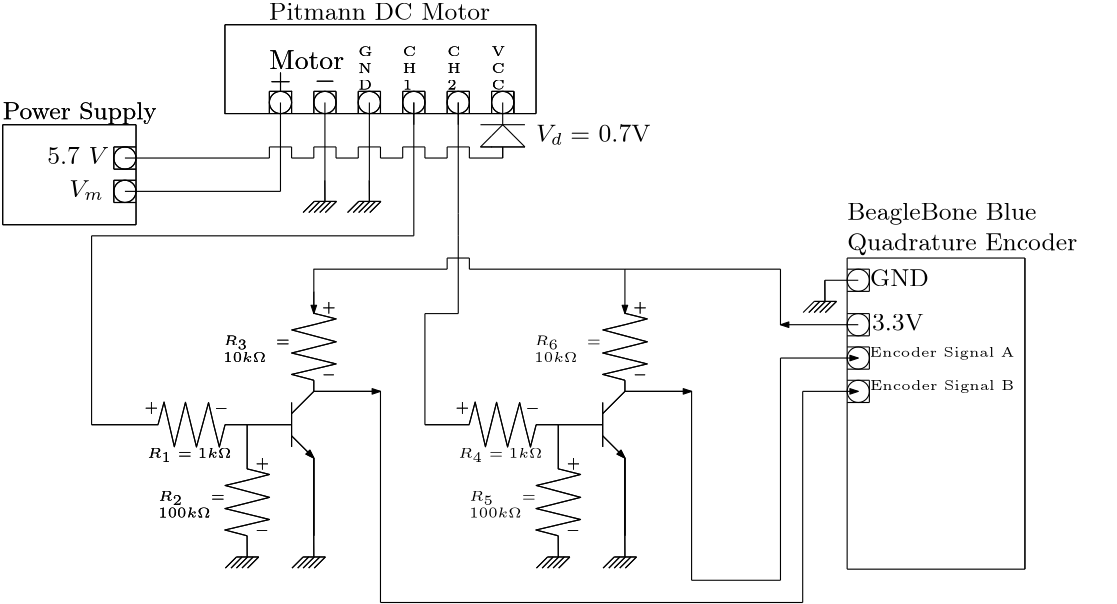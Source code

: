 <?xml version="1.0"?>
<!DOCTYPE ipe SYSTEM "ipe.dtd">
<ipe version="70206" creator="Ipe 7.2.7">
<info created="D:20180301144251" modified="D:20180305212512"/>
<ipestyle name="basic">
<symbol name="arrow/arc(spx)">
<path stroke="sym-stroke" fill="sym-stroke" pen="sym-pen">
0 0 m
-1 0.333 l
-1 -0.333 l
h
</path>
</symbol>
<symbol name="arrow/farc(spx)">
<path stroke="sym-stroke" fill="white" pen="sym-pen">
0 0 m
-1 0.333 l
-1 -0.333 l
h
</path>
</symbol>
<symbol name="arrow/ptarc(spx)">
<path stroke="sym-stroke" fill="sym-stroke" pen="sym-pen">
0 0 m
-1 0.333 l
-0.8 0 l
-1 -0.333 l
h
</path>
</symbol>
<symbol name="arrow/fptarc(spx)">
<path stroke="sym-stroke" fill="white" pen="sym-pen">
0 0 m
-1 0.333 l
-0.8 0 l
-1 -0.333 l
h
</path>
</symbol>
<symbol name="mark/circle(sx)" transformations="translations">
<path fill="sym-stroke">
0.6 0 0 0.6 0 0 e
0.4 0 0 0.4 0 0 e
</path>
</symbol>
<symbol name="mark/disk(sx)" transformations="translations">
<path fill="sym-stroke">
0.6 0 0 0.6 0 0 e
</path>
</symbol>
<symbol name="mark/fdisk(sfx)" transformations="translations">
<group>
<path fill="sym-fill">
0.5 0 0 0.5 0 0 e
</path>
<path fill="sym-stroke" fillrule="eofill">
0.6 0 0 0.6 0 0 e
0.4 0 0 0.4 0 0 e
</path>
</group>
</symbol>
<symbol name="mark/box(sx)" transformations="translations">
<path fill="sym-stroke" fillrule="eofill">
-0.6 -0.6 m
0.6 -0.6 l
0.6 0.6 l
-0.6 0.6 l
h
-0.4 -0.4 m
0.4 -0.4 l
0.4 0.4 l
-0.4 0.4 l
h
</path>
</symbol>
<symbol name="mark/square(sx)" transformations="translations">
<path fill="sym-stroke">
-0.6 -0.6 m
0.6 -0.6 l
0.6 0.6 l
-0.6 0.6 l
h
</path>
</symbol>
<symbol name="mark/fsquare(sfx)" transformations="translations">
<group>
<path fill="sym-fill">
-0.5 -0.5 m
0.5 -0.5 l
0.5 0.5 l
-0.5 0.5 l
h
</path>
<path fill="sym-stroke" fillrule="eofill">
-0.6 -0.6 m
0.6 -0.6 l
0.6 0.6 l
-0.6 0.6 l
h
-0.4 -0.4 m
0.4 -0.4 l
0.4 0.4 l
-0.4 0.4 l
h
</path>
</group>
</symbol>
<symbol name="mark/cross(sx)" transformations="translations">
<group>
<path fill="sym-stroke">
-0.43 -0.57 m
0.57 0.43 l
0.43 0.57 l
-0.57 -0.43 l
h
</path>
<path fill="sym-stroke">
-0.43 0.57 m
0.57 -0.43 l
0.43 -0.57 l
-0.57 0.43 l
h
</path>
</group>
</symbol>
<symbol name="arrow/fnormal(spx)">
<path stroke="sym-stroke" fill="white" pen="sym-pen">
0 0 m
-1 0.333 l
-1 -0.333 l
h
</path>
</symbol>
<symbol name="arrow/pointed(spx)">
<path stroke="sym-stroke" fill="sym-stroke" pen="sym-pen">
0 0 m
-1 0.333 l
-0.8 0 l
-1 -0.333 l
h
</path>
</symbol>
<symbol name="arrow/fpointed(spx)">
<path stroke="sym-stroke" fill="white" pen="sym-pen">
0 0 m
-1 0.333 l
-0.8 0 l
-1 -0.333 l
h
</path>
</symbol>
<symbol name="arrow/linear(spx)">
<path stroke="sym-stroke" pen="sym-pen">
-1 0.333 m
0 0 l
-1 -0.333 l
</path>
</symbol>
<symbol name="arrow/fdouble(spx)">
<path stroke="sym-stroke" fill="white" pen="sym-pen">
0 0 m
-1 0.333 l
-1 -0.333 l
h
-1 0 m
-2 0.333 l
-2 -0.333 l
h
</path>
</symbol>
<symbol name="arrow/double(spx)">
<path stroke="sym-stroke" fill="sym-stroke" pen="sym-pen">
0 0 m
-1 0.333 l
-1 -0.333 l
h
-1 0 m
-2 0.333 l
-2 -0.333 l
h
</path>
</symbol>
<pen name="heavier" value="0.8"/>
<pen name="fat" value="1.2"/>
<pen name="ultrafat" value="2"/>
<symbolsize name="large" value="5"/>
<symbolsize name="small" value="2"/>
<symbolsize name="tiny" value="1.1"/>
<arrowsize name="large" value="10"/>
<arrowsize name="small" value="5"/>
<arrowsize name="tiny" value="3"/>
<color name="red" value="1 0 0"/>
<color name="green" value="0 1 0"/>
<color name="blue" value="0 0 1"/>
<color name="yellow" value="1 1 0"/>
<color name="orange" value="1 0.647 0"/>
<color name="gold" value="1 0.843 0"/>
<color name="purple" value="0.627 0.125 0.941"/>
<color name="gray" value="0.745"/>
<color name="brown" value="0.647 0.165 0.165"/>
<color name="navy" value="0 0 0.502"/>
<color name="pink" value="1 0.753 0.796"/>
<color name="seagreen" value="0.18 0.545 0.341"/>
<color name="turquoise" value="0.251 0.878 0.816"/>
<color name="violet" value="0.933 0.51 0.933"/>
<color name="darkblue" value="0 0 0.545"/>
<color name="darkcyan" value="0 0.545 0.545"/>
<color name="darkgray" value="0.663"/>
<color name="darkgreen" value="0 0.392 0"/>
<color name="darkmagenta" value="0.545 0 0.545"/>
<color name="darkorange" value="1 0.549 0"/>
<color name="darkred" value="0.545 0 0"/>
<color name="lightblue" value="0.678 0.847 0.902"/>
<color name="lightcyan" value="0.878 1 1"/>
<color name="lightgray" value="0.827"/>
<color name="lightgreen" value="0.565 0.933 0.565"/>
<color name="lightyellow" value="1 1 0.878"/>
<dashstyle name="dashed" value="[4] 0"/>
<dashstyle name="dotted" value="[1 3] 0"/>
<dashstyle name="dash dotted" value="[4 2 1 2] 0"/>
<dashstyle name="dash dot dotted" value="[4 2 1 2 1 2] 0"/>
<textsize name="large" value="\large"/>
<textsize name="Large" value="\Large"/>
<textsize name="LARGE" value="\LARGE"/>
<textsize name="huge" value="\huge"/>
<textsize name="Huge" value="\Huge"/>
<textsize name="small" value="\small"/>
<textsize name="footnote" value="\footnotesize"/>
<textsize name="tiny" value="\tiny"/>
<textstyle name="center" begin="\begin{center}" end="\end{center}"/>
<textstyle name="itemize" begin="\begin{itemize}" end="\end{itemize}"/>
<textstyle name="item" begin="\begin{itemize}\item{}" end="\end{itemize}"/>
<gridsize name="4 pts" value="4"/>
<gridsize name="8 pts (~3 mm)" value="8"/>
<gridsize name="16 pts (~6 mm)" value="16"/>
<gridsize name="32 pts (~12 mm)" value="32"/>
<gridsize name="10 pts (~3.5 mm)" value="10"/>
<gridsize name="20 pts (~7 mm)" value="20"/>
<gridsize name="14 pts (~5 mm)" value="14"/>
<gridsize name="28 pts (~10 mm)" value="28"/>
<gridsize name="56 pts (~20 mm)" value="56"/>
<anglesize name="90 deg" value="90"/>
<anglesize name="60 deg" value="60"/>
<anglesize name="45 deg" value="45"/>
<anglesize name="30 deg" value="30"/>
<anglesize name="22.5 deg" value="22.5"/>
<opacity name="10%" value="0.1"/>
<opacity name="30%" value="0.3"/>
<opacity name="50%" value="0.5"/>
<opacity name="75%" value="0.75"/>
<tiling name="falling" angle="-60" step="4" width="1"/>
<tiling name="rising" angle="30" step="4" width="1"/>
</ipestyle>
<page>
<layer name="alpha"/>
<view layers="alpha" active="alpha"/>
<path layer="alpha" matrix="1 0 0 1 48 -24" stroke="black">
112 656 m
112 624 l
224 624 l
</path>
<path matrix="1 0 0 1 48 -24" stroke="black">
224 656 m
224 624 l
</path>
<path matrix="1 0 0 1 48 -24" stroke="black">
224 656 m
112 656 l
</path>
<path matrix="1 0 0 1 48 -24" stroke="black">
128 632 m
128 624 l
</path>
<path matrix="1 0 0 1 48 -24" stroke="black">
128 632 m
132 632 l
132 632 l
</path>
<path matrix="1 0 0 1 48 -24" stroke="black">
144 632 m
152 632 l
</path>
<path matrix="1 0 0 1 48 -24" stroke="black">
152 632 m
152 624 l
</path>
<path matrix="1 0 0 1 48 -24" stroke="black">
144 632 m
144 624 l
</path>
<path matrix="1 0 0 1 48 -24" stroke="black">
132 632 m
136 632 l
</path>
<path matrix="1 0 0 1 48 -24" stroke="black" cap="1">
136 632 m
136 632 l
</path>
<path matrix="1 0 0 1 48 -24" stroke="black" cap="1">
136 632 m
136 632 l
</path>
<path matrix="1 0 0 1 48 -24" stroke="black">
136 632 m
136 624 l
</path>
<path matrix="1 0 0 1 48 -24" stroke="black">
176 632 m
176 624 l
</path>
<path matrix="1 0 0 1 48 -24" stroke="black">
176 632 m
184 632 l
</path>
<path matrix="1 0 0 1 48 -24" stroke="black">
184 632 m
184 624 l
</path>
<path matrix="1 0 0 1 48 -24" stroke="black">
192 632 m
192 624 l
</path>
<path matrix="1 0 0 1 48 -24" stroke="black">
192 632 m
200 632 l
</path>
<path matrix="1 0 0 1 48 -24" stroke="black">
200 632 m
200 624 l
</path>
<path matrix="1 0 0 1 48 -24" stroke="black">
208 632 m
208 624 l
</path>
<path matrix="1 0 0 1 48 -24" stroke="black">
208 632 m
216 632 l
</path>
<path matrix="1 0 0 1 48 -24" stroke="black">
216 632 m
216 624 l
</path>
<path matrix="1 0 0 1 48 -24" stroke="black">
216 632 m
216 624 l
</path>
<path matrix="1 0 0 1 48 -24" stroke="black">
160 632 m
160 624 l
</path>
<path matrix="1 0 0 1 48 -24" stroke="black">
160 632 m
168 632 l
</path>
<path matrix="1 0 0 1 48 -24" stroke="black">
168 632 m
168 624 l
</path>
<text matrix="1 0 0 1 48 -24" transformations="translations" pos="176 648" stroke="black" type="minipage" width="8" height="10.161" depth="5.18" valign="top" size="tiny">C \par
H \par
1</text>
<text matrix="1 0 0 1 32 -24" transformations="translations" pos="176 648" stroke="black" type="minipage" width="8" height="10.161" depth="5.18" valign="top" size="tiny">G \par
N \par
D</text>
<text matrix="1 0 0 1 80 -24" transformations="translations" pos="176 648" stroke="black" type="minipage" width="8" height="10.161" depth="5.18" valign="top" size="tiny">V \par
C \par
C</text>
<text matrix="1 0 0 1 64 -24" transformations="translations" pos="176 648" stroke="black" type="minipage" width="8" height="10.161" depth="5.18" valign="top" size="tiny">C \par
H \par
2</text>
<text matrix="1 0 0 1 48.1716 -30.8509" transformations="translations" pos="128 640" stroke="black" type="label" width="7.749" height="5.812" depth="0.83" valign="baseline" style="math">+</text>
<text matrix="1 0 0 1 64.1306 -30.6697" transformations="translations" pos="128 640" stroke="black" type="label" width="7.749" height="5.812" depth="0.83" valign="baseline" style="math">-</text>
<text matrix="1 0 0 1 48 -36" transformations="translations" pos="128 652" stroke="black" type="label" width="26.872" height="6.808" depth="0" valign="baseline">Motor</text>
<path matrix="1 0 0 1 48 -28" stroke="black">
32 624 m
80 624 l
</path>
<path matrix="1 0 0 1.125 48 -106" stroke="black">
80 624 m
80 592 l
</path>
<path matrix="1 0 0 1.125 48 -106" stroke="black">
32 592 m
32 624 l
</path>
<path matrix="1 0 0 1 48 -24" stroke="black">
4 0 0 4 132 628 e
</path>
<path matrix="1 0 0 1 48 -24" stroke="black">
4 0 0 4 148 628 e
</path>
<path matrix="1 0 0 1 48 -24" stroke="black">
4 0 0 4 164 628 e
</path>
<path matrix="1 0 0 1 48 -24" stroke="black">
4 0 0 4 180 628 e
</path>
<path matrix="1 0 0 1 48 -24" stroke="black">
4 0 0 4 196 628 e
</path>
<path matrix="1 0 0 1 48 -24" stroke="black">
4 0 0 4 212 628 e
</path>
<path matrix="1 0 0 4 48 -1908" stroke="black">
132 628 m
132 620 l
132 620 l
</path>
<path matrix="1 0 0 3.5 48 -1594" stroke="black">
148 628 m
148 620 l
</path>
<path matrix="1 0 0 3.5 48 -1594" stroke="black">
164 628 m
164 620 l
</path>
<path matrix="1 0 0 1 48 -24" stroke="black">
180 628 m
180 620 l
</path>
<path matrix="1 0 0 1 48 -24" stroke="black">
196 628 m
196 620 l
</path>
<text matrix="1 0 0 1 40.028 -22.0239" transformations="translations" pos="40 620" stroke="black" type="label" width="55.444" height="6.23" depth="1.74" valign="baseline" size="small">Power Supply</text>
<path matrix="1 0 0 1 48 -28" stroke="black">
80 616 m
72 616 l
</path>
<path matrix="1 0 0 1 48 -28" stroke="black">
72 616 m
72 608 l
</path>
<path matrix="1 0 0 1 48 -28" stroke="black">
72 608 m
80 608 l
</path>
<path matrix="1 0 0 1 48 -28" stroke="black">
80 604 m
72 604 l
</path>
<path matrix="1 0 0 2 48 -632" stroke="black">
72 604 m
72 600 l
</path>
<path matrix="1 0 0 1 48 -28" stroke="black">
72 596 m
80 596 l
</path>
<path matrix="1 0 0 1 48 -28" stroke="black">
32 588 m
80 588 l
</path>
<path matrix="1 0 0 1 48 -28" stroke="black">
4 0 0 4 76 612 e
</path>
<path matrix="1 0 0 1 48 -28" stroke="black">
4 0 0 4 76 600 e
</path>
<path matrix="0.75 0 0 1 40 -56" stroke="black">
96 544 m
128 544 l
</path>
<path matrix="0.5 0 0 1 104 -56" stroke="black">
112 544 m
128 544 l
</path>
<path matrix="1 0 0 1 40 -56" stroke="black">
128 544 m
128 528 l
</path>
<path matrix="1 0 0 1 40 -56" stroke="black">
128 544 m
144 544 l
</path>
<path matrix="1 0 0 1 40 -56" stroke="black">
144 552 m
144 536 l
</path>
<path matrix="1 0 0 1 40 -56" stroke="black">
144 548 m
152 556 l
</path>
<path matrix="1 0 0 1 40 -56" stroke="black" arrow="normal/tiny">
144 540 m
152 532 l
</path>
<path matrix="1 0 0 1 40 -56" stroke="black">
152 556 m
152 560 l
</path>
<path matrix="1.2 0 0 1 9.6 -56" stroke="black">
152 556 m
172 556 l
</path>
<text matrix="1 0 0 1 -64.0143 47.9565" transformations="translations" pos="196.019 428.141" stroke="black" type="label" width="32.586" height="3.464" depth="1.49" valign="baseline" size="tiny">$R_1=1k\Omega$ </text>
<text matrix="1 0 0 1 -80.2736 -22.4079" transformations="translations" pos="236.272 514.964" stroke="black" type="label" width="5.396" height="3.321" depth="0.83" valign="baseline" size="tiny" style="math">-</text>
<text matrix="1 0 0 1 -49.0766 0.671619" transformations="translations" pos="180 492" stroke="black" type="label" width="5.12" height="3.321" depth="0.83" valign="baseline" size="tiny" style="math">+</text>
<path matrix="-0.00653251 -0.999979 0.999979 -0.00653251 -605.625 860.958" stroke="black">
367.948 768.091 m
375.976 766.09 l
367.979 764.005 l
360.043 762.097 l
376.01 757.851 l
359.992 753.789 l
375.983 749.885 l
359.956 746.077 l
367.925 744.006 l
368.007 744.006 l
</path>
<path matrix="1 -0.00128975 0.00128975 1 -200.937 -295.513" stroke="black">
367.948 768.091 m
375.976 766.09 l
367.979 764.005 l
360.043 762.097 l
376.01 757.851 l
359.992 753.789 l
375.983 749.885 l
359.956 746.077 l
367.925 744.006 l
368.007 744.006 l
</path>
<path matrix="1 0 0 1 -87.8438 172.39" stroke="black">
255.819 275.61 m
255.847 268.003 l
</path>
<path matrix="1 0 0 1 -87.8438 172.39" stroke="black">
252 268 m
248 264 l
</path>
<path matrix="1 0 0 1 -87.8438 172.39" stroke="black">
256 268 m
252 264 l
</path>
<path matrix="1 0 0 1 -87.8438 172.39" stroke="black">
260 268 m
256 264 l
</path>
<path matrix="1 0 0 1 -87.8438 172.39" stroke="black">
252 268 m
260 268 l
</path>
<path matrix="1 0 0 1 -87.8438 172.39" stroke="black">
253.989 268 m
250.051 263.994 l
</path>
<path matrix="1 0 0 1 -87.8438 172.39" stroke="black">
258.003 268 m
253.993 264.021 l
</path>
<path matrix="1 -0.00128975 0.00128975 1 -176.937 -239.513" stroke="black">
367.948 768.091 m
375.976 766.09 l
367.979 764.005 l
360.043 762.097 l
376.01 757.851 l
359.992 753.789 l
375.983 749.885 l
359.956 746.077 l
367.925 744.006 l
368.007 744.006 l
</path>
<path matrix="1 0 0 0.5 40 236" stroke="black">
152 584 m
152 600 l
</path>
<path matrix="1 0 0 1 40 -56" stroke="black">
152 532 m
152 504 l
</path>
<path matrix="1 0 0 1 40 -56" stroke="black">
152 532 m
152 504 l
</path>
<path matrix="1 0 0 1 -63.844 172.39" stroke="black">
255.819 275.61 m
255.847 268.003 l
</path>
<path matrix="1 0 0 1 -63.844 172.39" stroke="black">
252 268 m
248 264 l
</path>
<path matrix="1 0 0 1 -63.844 172.39" stroke="black">
256 268 m
252 264 l
</path>
<path matrix="1 0 0 1 -63.844 172.39" stroke="black">
260 268 m
256 264 l
</path>
<path matrix="1 0 0 1 -63.844 172.39" stroke="black">
252 268 m
260 268 l
</path>
<path matrix="1 0 0 1 -63.844 172.39" stroke="black">
253.989 268 m
250.051 263.994 l
</path>
<path matrix="1 0 0 1 -63.844 172.39" stroke="black">
258.003 268 m
253.993 264.021 l
</path>
<text matrix="1 0 0 1 40 -52" transformations="translations" pos="96 516" stroke="black" type="minipage" width="24" height="7.181" depth="2.2" valign="top" size="tiny">$R_2=100k\Omega$ </text>
<text matrix="1 0 0 1 -9.06122 -19.3589" transformations="translations" pos="180 492" stroke="black" type="label" width="5.12" height="3.321" depth="0.83" valign="baseline" size="tiny" style="math">+</text>
<text matrix="1 0 0 1 -65.6538 -66.2836" transformations="translations" pos="236.272 514.964" stroke="black" type="label" width="5.396" height="3.321" depth="0.83" valign="baseline" size="tiny" style="math">-</text>
<text matrix="1 0 0 1 63.3951 3.96371" transformations="translations" pos="96 516" stroke="black" type="minipage" width="24" height="7.181" depth="2.2" valign="top" size="tiny">$R_3=10k\Omega$ </text>
<text matrix="1 0 0 1 14.8896 36.72" transformations="translations" pos="180 492" stroke="black" type="label" width="5.12" height="3.321" depth="0.83" valign="baseline" size="tiny" style="math">+</text>
<text matrix="1 0 0 1 -41.5868 -10.2693" transformations="translations" pos="236.272 514.964" stroke="black" type="label" width="5.396" height="3.321" depth="0.83" valign="baseline" size="tiny" style="math">-</text>
<path matrix="1 0 0 1 48 -24" stroke="black">
112 656 m
112 624 l
224 624 l
</path>
<path matrix="1 0 0 1 48 -24" stroke="black">
224 656 m
224 624 l
</path>
<path matrix="1 0 0 1 48 -24" stroke="black">
224 656 m
112 656 l
</path>
<path matrix="1 0 0 1 48 -24" stroke="black">
128 632 m
128 624 l
</path>
<path matrix="1 0 0 1 48 -24" stroke="black">
128 632 m
132 632 l
132 632 l
</path>
<path matrix="1 0 0 1 48 -24" stroke="black">
144 632 m
152 632 l
</path>
<path matrix="1 0 0 1 48 -24" stroke="black">
152 632 m
152 624 l
</path>
<path matrix="1 0 0 1 48 -24" stroke="black">
144 632 m
144 624 l
</path>
<path matrix="1 0 0 1 48 -24" stroke="black">
132 632 m
136 632 l
</path>
<path matrix="1 0 0 1 48 -24" stroke="black" cap="1">
136 632 m
136 632 l
</path>
<path matrix="1 0 0 1 48 -24" stroke="black" cap="1">
136 632 m
136 632 l
</path>
<path matrix="1 0 0 1 48 -24" stroke="black">
136 632 m
136 624 l
</path>
<path matrix="1 0 0 1 48 -24" stroke="black">
176 632 m
176 624 l
</path>
<path matrix="1 0 0 1 48 -24" stroke="black">
176 632 m
184 632 l
</path>
<path matrix="1 0 0 1 48 -24" stroke="black">
184 632 m
184 624 l
</path>
<path matrix="1 0 0 1 48 -24" stroke="black">
192 632 m
192 624 l
</path>
<path matrix="1 0 0 1 48 -24" stroke="black">
192 632 m
200 632 l
</path>
<path matrix="1 0 0 1 48 -24" stroke="black">
200 632 m
200 624 l
</path>
<path matrix="1 0 0 1 48 -24" stroke="black">
208 632 m
208 624 l
</path>
<path matrix="1 0 0 1 48 -24" stroke="black">
208 632 m
216 632 l
</path>
<path matrix="1 0 0 1 48 -24" stroke="black">
216 632 m
216 624 l
</path>
<path matrix="1 0 0 1 48 -24" stroke="black">
216 632 m
216 624 l
</path>
<path matrix="1 0 0 1 48 -24" stroke="black">
160 632 m
160 624 l
</path>
<path matrix="1 0 0 1 48 -24" stroke="black">
160 632 m
168 632 l
</path>
<path matrix="1 0 0 1 48 -24" stroke="black">
168 632 m
168 624 l
</path>
<text matrix="1 0 0 1 48 -24" transformations="translations" pos="176 648" stroke="black" type="minipage" width="8" height="10.161" depth="5.18" valign="top" size="tiny">C \par
H \par
1</text>
<text matrix="1 0 0 1 32 -24" transformations="translations" pos="176 648" stroke="black" type="minipage" width="8" height="10.161" depth="5.18" valign="top" size="tiny">G \par
N \par
D</text>
<text matrix="1 0 0 1 80 -24" transformations="translations" pos="176 648" stroke="black" type="minipage" width="8" height="10.161" depth="5.18" valign="top" size="tiny">V \par
C \par
C</text>
<text matrix="1 0 0 1 64 -24" transformations="translations" pos="176 648" stroke="black" type="minipage" width="8" height="10.161" depth="5.18" valign="top" size="tiny">C \par
H \par
2</text>
<text matrix="1 0 0 1 48.1716 -30.8509" transformations="translations" pos="128 640" stroke="black" type="label" width="7.749" height="5.812" depth="0.83" valign="baseline" style="math">+</text>
<text matrix="1 0 0 1 64.1306 -30.6697" transformations="translations" pos="128 640" stroke="black" type="label" width="7.749" height="5.812" depth="0.83" valign="baseline" style="math">-</text>
<text matrix="1 0 0 1 48 -36" transformations="translations" pos="128 652" stroke="black" type="label" width="26.872" height="6.808" depth="0" valign="baseline">Motor</text>
<path matrix="1 0 0 1 48 -28" stroke="black">
32 624 m
80 624 l
</path>
<path matrix="1 0 0 1.125 48 -106" stroke="black">
80 624 m
80 592 l
</path>
<path matrix="1 0 0 1.125 48 -106" stroke="black">
32 592 m
32 624 l
</path>
<path matrix="1 0 0 1 48 -24" stroke="black">
4 0 0 4 132 628 e
</path>
<path matrix="1 0 0 1 48 -24" stroke="black">
4 0 0 4 148 628 e
</path>
<path matrix="1 0 0 1 48 -24" stroke="black">
4 0 0 4 164 628 e
</path>
<path matrix="1 0 0 1 48 -24" stroke="black">
4 0 0 4 180 628 e
</path>
<path matrix="1 0 0 1 48 -24" stroke="black">
4 0 0 4 196 628 e
</path>
<path matrix="1 0 0 1 48 -24" stroke="black">
4 0 0 4 212 628 e
</path>
<path matrix="1 0 0 2 48 -652" stroke="black">
180 628 m
180 620 l
</path>
<path matrix="1 0 0 2 48 -652" stroke="black">
196 628 m
196 620 l
</path>
<path matrix="1 0 0 1 48 -24" stroke="black">
212 628 m
212 620 l
</path>
<text matrix="1 0 0 1 40.028 -22.0239" transformations="translations" pos="40 620" stroke="black" type="label" width="55.444" height="6.23" depth="1.74" valign="baseline" size="small">Power Supply</text>
<path matrix="1 0 0 1 48 -28" stroke="black">
80 616 m
72 616 l
</path>
<path matrix="1 0 0 1 48 -28" stroke="black">
72 616 m
72 608 l
</path>
<path matrix="1 0 0 1 48 -28" stroke="black">
72 608 m
80 608 l
</path>
<path matrix="1 0 0 1 48 -28" stroke="black">
80 604 m
72 604 l
</path>
<path matrix="1 0 0 2 48 -632" stroke="black">
72 604 m
72 600 l
</path>
<path matrix="1 0 0 1 48 -28" stroke="black">
72 596 m
80 596 l
</path>
<path matrix="1 0 0 1 48 -28" stroke="black">
32 588 m
80 588 l
</path>
<text matrix="1 0 0 1 40 -30.1726" transformations="translations" pos="56 612" stroke="black" type="label" width="22.269" height="6.127" depth="0" valign="baseline" size="small" style="math">5.7~V</text>
<text matrix="1 0 0 1 47.9806 -42.1378" transformations="translations" pos="56 612" stroke="black" type="label" width="12.41" height="6.133" depth="0.99" valign="baseline" size="small" style="math">V_m</text>
<path matrix="1 0 0 1 48 -28" stroke="black">
4 0 0 4 76 612 e
</path>
<path matrix="1 0 0 1 48 -28" stroke="black">
4 0 0 4 76 600 e
</path>
<path matrix="0.75 0 0 1 40 -56" stroke="black">
96 544 m
128 544 l
</path>
<path matrix="0.5 0 0 1 104 -56" stroke="black">
112 544 m
128 544 l
</path>
<path matrix="1 0 0 1 40 -56" stroke="black">
128 544 m
128 528 l
</path>
<path matrix="1 0 0 1 40 -56" stroke="black">
128 544 m
144 544 l
</path>
<path matrix="1 0 0 1 40 -56" stroke="black">
144 552 m
144 536 l
</path>
<path matrix="1 0 0 1 40 -56" stroke="black">
144 548 m
152 556 l
</path>
<path matrix="1 0 0 1 40 -56" stroke="black" arrow="normal/tiny">
144 540 m
152 532 l
</path>
<path matrix="1 0 0 1 40 -56" stroke="black">
152 556 m
152 560 l
</path>
<path matrix="1.2 0 0 1 9.6 -56" stroke="black" arrow="normal/tiny">
152 556 m
172 556 l
</path>
<text matrix="1 0 0 1 -64.0143 47.9565" transformations="translations" pos="196.019 428.141" stroke="black" type="label" width="32.586" height="3.464" depth="1.49" valign="baseline" size="tiny">$R_1=1k\Omega$ </text>
<text matrix="1 0 0 1 -80.2736 -22.4079" transformations="translations" pos="236.272 514.964" stroke="black" type="label" width="5.396" height="3.321" depth="0.83" valign="baseline" size="tiny" style="math">-</text>
<text matrix="1 0 0 1 -49.0766 0.671619" transformations="translations" pos="180 492" stroke="black" type="label" width="5.12" height="3.321" depth="0.83" valign="baseline" size="tiny" style="math">+</text>
<path matrix="-0.00653251 -0.999979 0.999979 -0.00653251 -605.625 860.958" stroke="black">
367.948 768.091 m
375.976 766.09 l
367.979 764.005 l
360.043 762.097 l
376.01 757.851 l
359.992 753.789 l
375.983 749.885 l
359.956 746.077 l
367.925 744.006 l
368.007 744.006 l
</path>
<path matrix="1 -0.00128975 0.00128975 1 -200.937 -295.513" stroke="black">
367.948 768.091 m
375.976 766.09 l
367.979 764.005 l
360.043 762.097 l
376.01 757.851 l
359.992 753.789 l
375.983 749.885 l
359.956 746.077 l
367.925 744.006 l
368.007 744.006 l
</path>
<path matrix="1 0 0 1 -87.8438 172.39" stroke="black">
255.819 275.61 m
255.847 268.003 l
</path>
<path matrix="1 0 0 1 -87.8438 172.39" stroke="black">
252 268 m
248 264 l
</path>
<path matrix="1 0 0 1 -87.8438 172.39" stroke="black">
256 268 m
252 264 l
</path>
<path matrix="1 0 0 1 -87.8438 172.39" stroke="black">
260 268 m
256 264 l
</path>
<path matrix="1 0 0 1 -87.8438 172.39" stroke="black">
252 268 m
260 268 l
</path>
<path matrix="1 0 0 1 -87.8438 172.39" stroke="black">
253.989 268 m
250.051 263.994 l
</path>
<path matrix="1 0 0 1 -87.8438 172.39" stroke="black">
258.003 268 m
253.993 264.021 l
</path>
<path matrix="1 -0.00128975 0.00128975 1 -176.937 -239.513" stroke="black">
367.948 768.091 m
375.976 766.09 l
367.979 764.005 l
360.043 762.097 l
376.01 757.851 l
359.992 753.789 l
375.983 749.885 l
359.956 746.077 l
367.925 744.006 l
368.007 744.006 l
</path>
<path matrix="1 0 0 0.5 40 236" stroke="black" rarrow="normal/tiny">
152 584 m
152 600 l
</path>
<path matrix="1 0 0 1 40 -56" stroke="black">
152 532 m
152 504 l
</path>
<path matrix="1 0 0 1 40 -56" stroke="black">
152 532 m
152 504 l
</path>
<path matrix="1 0 0 1 -63.844 172.39" stroke="black">
255.819 275.61 m
255.847 268.003 l
</path>
<path matrix="1 0 0 1 -63.844 172.39" stroke="black">
252 268 m
248 264 l
</path>
<path matrix="1 0 0 1 -63.844 172.39" stroke="black">
256 268 m
252 264 l
</path>
<path matrix="1 0 0 1 -63.844 172.39" stroke="black">
260 268 m
256 264 l
</path>
<path matrix="1 0 0 1 -63.844 172.39" stroke="black">
252 268 m
260 268 l
</path>
<path matrix="1 0 0 1 -63.844 172.39" stroke="black">
253.989 268 m
250.051 263.994 l
</path>
<path matrix="1 0 0 1 -63.844 172.39" stroke="black">
258.003 268 m
253.993 264.021 l
</path>
<text matrix="1 0 0 1 40 -52" transformations="translations" pos="96 516" stroke="black" type="minipage" width="24" height="7.181" depth="2.2" valign="top" size="tiny">$R_2=100k\Omega$ </text>
<text matrix="1 0 0 1 -9.06122 -19.3589" transformations="translations" pos="180 492" stroke="black" type="label" width="5.12" height="3.321" depth="0.83" valign="baseline" size="tiny" style="math">+</text>
<text matrix="1 0 0 1 -65.6538 -66.2836" transformations="translations" pos="236.272 514.964" stroke="black" type="label" width="5.396" height="3.321" depth="0.83" valign="baseline" size="tiny" style="math">-</text>
<text matrix="1 0 0 1 63.3951 3.96371" transformations="translations" pos="96 516" stroke="black" type="minipage" width="24" height="7.181" depth="2.2" valign="top" size="tiny">$R_3=10k\Omega$ </text>
<text matrix="1 0 0 1 14.8896 36.72" transformations="translations" pos="180 492" stroke="black" type="label" width="5.12" height="3.321" depth="0.83" valign="baseline" size="tiny" style="math">+</text>
<text matrix="1 0 0 1 -41.5868 -10.2693" transformations="translations" pos="236.272 514.964" stroke="black" type="label" width="5.396" height="3.321" depth="0.83" valign="baseline" size="tiny" style="math">-</text>
<path matrix="1 0 0 1 48 -44" stroke="black">
336 592 m
336 480 l
336 480 l
</path>
<path matrix="1 0 0 1 48 -44" stroke="black">
336 592 m
400 592 l
</path>
<path matrix="1 0 0 1 48 -44" stroke="black">
336 480 m
400 480 l
</path>
<path matrix="1 0 0 1 48 -44" stroke="black">
400 592 m
400 480 l
</path>
<path matrix="1 0 0 1 48 -44" stroke="black">
400 592 m
400 480 l
</path>
<path matrix="0.5 0 0 1 184 -56" stroke="black">
96 544 m
128 544 l
</path>
<path matrix="0.5 0 0 1 216 -56" stroke="black">
112 544 m
128 544 l
</path>
<path matrix="1 0 0 1 152 -56" stroke="black">
128 544 m
128 528 l
</path>
<path matrix="1 0 0 1 152 -56" stroke="black">
128 544 m
144 544 l
</path>
<path matrix="1 0 0 1 152 -56" stroke="black">
144 552 m
144 536 l
</path>
<path matrix="1 0 0 1 152 -56" stroke="black">
144 548 m
152 556 l
</path>
<path matrix="1 0 0 1 152 -56" stroke="black" arrow="normal/tiny">
144 540 m
152 532 l
</path>
<path matrix="1 0 0 1 152 -56" stroke="black">
152 556 m
152 560 l
</path>
<path matrix="1.2 0 0 1 121.6 -56" stroke="black">
152 556 m
172 556 l
</path>
<text matrix="1 0 0 1 31.7264 -22.4079" transformations="translations" pos="236.272 514.964" stroke="black" type="label" width="5.396" height="3.321" depth="0.83" valign="baseline" size="tiny" style="math">-</text>
<text matrix="1 0 0 1 62.9234 0.6716" transformations="translations" pos="180 492" stroke="black" type="label" width="5.12" height="3.321" depth="0.83" valign="baseline" size="tiny" style="math">+</text>
<path matrix="-0.00653251 -0.999979 0.999979 -0.00653251 -493.625 860.958" stroke="black">
367.948 768.091 m
375.976 766.09 l
367.979 764.005 l
360.043 762.097 l
376.01 757.851 l
359.992 753.789 l
375.983 749.885 l
359.956 746.077 l
367.925 744.006 l
368.007 744.006 l
</path>
<path matrix="1 -0.00128975 0.00128975 1 -88.937 -295.513" stroke="black">
367.948 768.091 m
375.976 766.09 l
367.979 764.005 l
360.043 762.097 l
376.01 757.851 l
359.992 753.789 l
375.983 749.885 l
359.956 746.077 l
367.925 744.006 l
368.007 744.006 l
</path>
<path matrix="1 0 0 1 24.1562 172.39" stroke="black">
255.819 275.61 m
255.847 268.003 l
</path>
<path matrix="1 0 0 1 24.1562 172.39" stroke="black">
252 268 m
248 264 l
</path>
<path matrix="1 0 0 1 24.1562 172.39" stroke="black">
256 268 m
252 264 l
</path>
<path matrix="1 0 0 1 24.1562 172.39" stroke="black">
260 268 m
256 264 l
</path>
<path matrix="1 0 0 1 24.1562 172.39" stroke="black">
252 268 m
260 268 l
</path>
<path matrix="1 0 0 1 24.1562 172.39" stroke="black">
253.989 268 m
250.051 263.994 l
</path>
<path matrix="1 0 0 1 24.1562 172.39" stroke="black">
258.003 268 m
253.993 264.021 l
</path>
<path matrix="1 -0.00128975 0.00128975 1 -64.937 -239.513" stroke="black">
367.948 768.091 m
375.976 766.09 l
367.979 764.005 l
360.043 762.097 l
376.01 757.851 l
359.992 753.789 l
375.983 749.885 l
359.956 746.077 l
367.925 744.006 l
368.007 744.006 l
</path>
<path matrix="1 0 0 1 152 -56" stroke="black">
152 532 m
152 504 l
</path>
<path matrix="1 0 0 1 152 -56" stroke="black">
152 532 m
152 504 l
</path>
<path matrix="1 0 0 1 48.156 172.39" stroke="black">
255.819 275.61 m
255.847 268.003 l
</path>
<path matrix="1 0 0 1 48.156 172.39" stroke="black">
252 268 m
248 264 l
</path>
<path matrix="1 0 0 1 48.156 172.39" stroke="black">
256 268 m
252 264 l
</path>
<path matrix="1 0 0 1 48.156 172.39" stroke="black">
260 268 m
256 264 l
</path>
<path matrix="1 0 0 1 48.156 172.39" stroke="black">
252 268 m
260 268 l
</path>
<path matrix="1 0 0 1 48.156 172.39" stroke="black">
253.989 268 m
250.051 263.994 l
</path>
<path matrix="1 0 0 1 48.156 172.39" stroke="black">
258.003 268 m
253.993 264.021 l
</path>
<text matrix="1 0 0 1 102.939 -19.3589" transformations="translations" pos="180 492" stroke="black" type="label" width="5.12" height="3.321" depth="0.83" valign="baseline" size="tiny" style="math">+</text>
<text matrix="1 0 0 1 46.3462 -66.2836" transformations="translations" pos="236.272 514.964" stroke="black" type="label" width="5.396" height="3.321" depth="0.83" valign="baseline" size="tiny" style="math">-</text>
<text matrix="1 0 0 1 175.395 3.9637" transformations="translations" pos="96 516" stroke="black" type="minipage" width="24" height="7.181" depth="2.2" valign="top" size="tiny">$R_6=10k\Omega$ </text>
<text matrix="1 0 0 1 126.89 36.72" transformations="translations" pos="180 492" stroke="black" type="label" width="5.12" height="3.321" depth="0.83" valign="baseline" size="tiny" style="math">+</text>
<text matrix="1 0 0 1 70.4132 -10.2693" transformations="translations" pos="236.272 514.964" stroke="black" type="label" width="5.396" height="3.321" depth="0.83" valign="baseline" size="tiny" style="math">-</text>
<path matrix="0.5 0 0 1 184 -56" stroke="black">
96 544 m
128 544 l
</path>
<path matrix="0.5 0 0 1 216 -56" stroke="black">
112 544 m
128 544 l
</path>
<path matrix="1 0 0 1 152 -56" stroke="black">
128 544 m
128 528 l
</path>
<path matrix="1 0 0 1 152 -56" stroke="black">
128 544 m
144 544 l
</path>
<path matrix="1 0 0 1 152 -56" stroke="black">
144 552 m
144 536 l
</path>
<path matrix="1 0 0 1 152 -56" stroke="black">
144 548 m
152 556 l
</path>
<path matrix="1 0 0 1 152 -56" stroke="black" arrow="normal/tiny">
144 540 m
152 532 l
</path>
<path matrix="1 0 0 1 152 -56" stroke="black">
152 556 m
152 560 l
</path>
<path matrix="1.2 0 0 1 121.6 -56" stroke="black" arrow="normal/tiny">
152 556 m
172 556 l
</path>
<text matrix="1 0 0 1 47.9857 47.9565" transformations="translations" pos="196.019 428.141" stroke="black" type="label" width="32.586" height="3.464" depth="1.49" valign="baseline" size="tiny">$R_4=1k\Omega$ </text>
<text matrix="1 0 0 1 31.7264 -22.4079" transformations="translations" pos="236.272 514.964" stroke="black" type="label" width="5.396" height="3.321" depth="0.83" valign="baseline" size="tiny" style="math">-</text>
<text matrix="1 0 0 1 62.9234 0.6716" transformations="translations" pos="180 492" stroke="black" type="label" width="5.12" height="3.321" depth="0.83" valign="baseline" size="tiny" style="math">+</text>
<path matrix="-0.00653251 -0.999979 0.999979 -0.00653251 -493.625 860.958" stroke="black">
367.948 768.091 m
375.976 766.09 l
367.979 764.005 l
360.043 762.097 l
376.01 757.851 l
359.992 753.789 l
375.983 749.885 l
359.956 746.077 l
367.925 744.006 l
368.007 744.006 l
</path>
<path matrix="1 -0.00128975 0.00128975 1 -88.937 -295.513" stroke="black">
367.948 768.091 m
375.976 766.09 l
367.979 764.005 l
360.043 762.097 l
376.01 757.851 l
359.992 753.789 l
375.983 749.885 l
359.956 746.077 l
367.925 744.006 l
368.007 744.006 l
</path>
<path matrix="1 0 0 1 24.1562 172.39" stroke="black">
255.819 275.61 m
255.847 268.003 l
</path>
<path matrix="1 0 0 1 24.1562 172.39" stroke="black">
252 268 m
248 264 l
</path>
<path matrix="1 0 0 1 24.1562 172.39" stroke="black">
256 268 m
252 264 l
</path>
<path matrix="1 0 0 1 24.1562 172.39" stroke="black">
260 268 m
256 264 l
</path>
<path matrix="1 0 0 1 24.1562 172.39" stroke="black">
252 268 m
260 268 l
</path>
<path matrix="1 0 0 1 24.1562 172.39" stroke="black">
253.989 268 m
250.051 263.994 l
</path>
<path matrix="1 0 0 1 24.1562 172.39" stroke="black">
258.003 268 m
253.993 264.021 l
</path>
<path matrix="1 -0.00128975 0.00128975 1 -64.937 -239.513" stroke="black">
367.948 768.091 m
375.976 766.09 l
367.979 764.005 l
360.043 762.097 l
376.01 757.851 l
359.992 753.789 l
375.983 749.885 l
359.956 746.077 l
367.925 744.006 l
368.007 744.006 l
</path>
<path matrix="1 0 0 1 152 -56" stroke="black">
152 532 m
152 504 l
</path>
<path matrix="1 0 0 1 152 -56" stroke="black">
152 532 m
152 504 l
</path>
<path matrix="1 0 0 1 48.156 172.39" stroke="black">
255.819 275.61 m
255.847 268.003 l
</path>
<path matrix="1 0 0 1 48.156 172.39" stroke="black">
252 268 m
248 264 l
</path>
<path matrix="1 0 0 1 48.156 172.39" stroke="black">
256 268 m
252 264 l
</path>
<path matrix="1 0 0 1 48.156 172.39" stroke="black">
260 268 m
256 264 l
</path>
<path matrix="1 0 0 1 48.156 172.39" stroke="black">
252 268 m
260 268 l
</path>
<path matrix="1 0 0 1 48.156 172.39" stroke="black">
253.989 268 m
250.051 263.994 l
</path>
<path matrix="1 0 0 1 48.156 172.39" stroke="black">
258.003 268 m
253.993 264.021 l
</path>
<text matrix="1 0 0 1 152 -52" transformations="translations" pos="96 516" stroke="black" type="minipage" width="24" height="7.181" depth="2.2" valign="top" size="tiny">$R_5=100k\Omega$ </text>
<text matrix="1 0 0 1 102.939 -19.3589" transformations="translations" pos="180 492" stroke="black" type="label" width="5.12" height="3.321" depth="0.83" valign="baseline" size="tiny" style="math">+</text>
<text matrix="1 0 0 1 46.3462 -66.2836" transformations="translations" pos="236.272 514.964" stroke="black" type="label" width="5.396" height="3.321" depth="0.83" valign="baseline" size="tiny" style="math">-</text>
<text matrix="1 0 0 1 126.89 36.72" transformations="translations" pos="180 492" stroke="black" type="label" width="5.12" height="3.321" depth="0.83" valign="baseline" size="tiny" style="math">+</text>
<text matrix="1 0 0 1 70.4132 -10.2693" transformations="translations" pos="236.272 514.964" stroke="black" type="label" width="5.396" height="3.321" depth="0.83" valign="baseline" size="tiny" style="math">-</text>
<path matrix="1 0 0 0 0 544" stroke="black">
192 560 m
192 544 l
</path>
<path matrix="1 0 0 0 0 544" stroke="black">
304 560 m
304 544 l
</path>
<path matrix="1 0 0 0.904762 0 47.619" stroke="black">
216 500 m
216 416 l
</path>
<path matrix="1 0 0 0.809524 0 95.2381" stroke="black">
328 500 m
328 416 l
</path>
<path matrix="1 0 0 1 -32 -60" stroke="black">
416 576 m
424 576 l
</path>
<path matrix="1 0 0 1 -32 -60" stroke="black">
424 568 m
424 576 l
</path>
<path matrix="1 0 0 1 -32 -60" stroke="black">
424 568 m
416 568 l
</path>
<path matrix="1 0 0 1 -32 -48" stroke="black">
424 552 m
416 552 l
</path>
<path matrix="1 0 0 1 -32 -48" stroke="black">
424 552 m
424 544 l
</path>
<path matrix="1 0 0 1 -32 -48" stroke="black">
416 544 m
424 544 l
</path>
<path stroke="black">
216 424 m
368 424 l
</path>
<path matrix="0.666667 0 0 1 109.333 0" stroke="black">
328 432 m
376 432 l
</path>
<path matrix="1.25 0 0 1 -92 0" stroke="black" arrow="normal/tiny">
368 500 m
384 500 l
</path>
<text matrix="1 0 0 1 -3.93401 -11.5381" transformations="translations" pos="396 524" stroke="black" type="label" width="52.159" height="3.468" depth="0.96" valign="baseline" size="tiny">Encoder Signal A</text>
<text matrix="1 0 0 1 -3.80477 -23.5097" transformations="translations" pos="396 524" stroke="black" type="label" width="51.931" height="3.468" depth="0.96" valign="baseline" size="tiny">Encoder Signal B</text>
<path matrix="1 0 0 1 0 -12" stroke="black">
4 0 0 4 388 524 e
</path>
<path stroke="black">
4 0 0 4 388 500 e
</path>
<path matrix="1 0 0 1.33333 0 -196" stroke="black">
228 588 m
228 564 l
</path>
<path matrix="1 0 0 1.21429 0 -104.571" stroke="black">
112 544 m
112 488 l
</path>
<path stroke="black">
244 588 m
244 564 l
</path>
<path matrix="1 0 0 1 4 0" stroke="black">
240 564 m
240 556 l
</path>
<path stroke="black">
244 556 m
244 528 l
</path>
<path stroke="black">
244 528 m
232 528 l
</path>
<path stroke="black">
232 528 m
232 488 l
</path>
<path matrix="0.52 0 0 1 59.52 12" stroke="black">
124 572 m
224 572 l
</path>
<path matrix="1 0 0 1 0 12" stroke="black">
224 572 m
224 576 l
</path>
<path matrix="1 0 0 1 0 12" stroke="black">
224 576 m
232 576 l
</path>
<path matrix="1 0 0 1 0 12" stroke="black">
232 576 m
232 572 l
</path>
<path matrix="1 0 0 1 0 12" stroke="black">
232 572 m
240 572 l
</path>
<path matrix="1 0 0 1 0 12" stroke="black">
240 572 m
240 576 l
</path>
<path matrix="1 0 0 1 0 12" stroke="black">
240 576 m
248 576 l
</path>
<path matrix="1 0 0 1 0 12" stroke="black">
248 576 m
248 572 l
</path>
<path matrix="1 0 0 1 0 12" stroke="black">
248 572 m
260 572 l
</path>
<path matrix="1 0 0 1.17647 0 -76.2353" stroke="black">
360 432 m
360 500 l
</path>
<path matrix="1 0 0 1 0 12" stroke="black" arrow="normal/tiny">
360 500 m
388 500 l
</path>
<path matrix="1 0 0 1.46154 0 -195.692" stroke="black">
368 424 m
368 476 l
</path>
<path stroke="black">
384 520 m
392 520 l
</path>
<path stroke="black">
392 520 m
392 528 l
</path>
<path stroke="black">
392 528 m
384 528 l
</path>
<path stroke="black">
4 0 0 4 388 524 e
</path>
<text matrix="1 0 0 1 0.913676 -6.12189" transformations="translations" pos="392 528" stroke="black" type="label" width="18.685" height="6.127" depth="0" valign="baseline" size="small">3.3V</text>
<path stroke="black" arrow="normal/tiny">
388 524 m
360 524 l
</path>
<path stroke="black">
360 524 m
360 544 l
</path>
<path stroke="black">
360 544 m
304 544 l
</path>
<path matrix="1.16667 0 0 1 -50.6682 0" stroke="black">
304 544 m
256 544 l
</path>
<path matrix="1 0 0 1 0 8" stroke="black">
248 536 m
248 540 l
</path>
<path matrix="1 0 0 1 0 8" stroke="black">
248 540 m
240 540 l
</path>
<path matrix="1 0 0 1 0 8" stroke="black">
240 540 m
240 536 l
</path>
<path matrix="1 0 0 1 0 12" stroke="black">
124 560 m
180 560 l
</path>
<path matrix="1 0 0 1 -59.844 300.39" stroke="black">
255.819 275.61 m
255.847 268.003 l
</path>
<path matrix="1 0 0 1 -59.844 300.39" stroke="black">
252 268 m
248 264 l
</path>
<path matrix="1 0 0 1 -59.844 300.39" stroke="black">
256 268 m
252 264 l
</path>
<path matrix="1 0 0 1 -59.844 300.39" stroke="black">
260 268 m
256 264 l
</path>
<path matrix="1 0 0 1 -59.844 300.39" stroke="black">
252 268 m
260 268 l
</path>
<path matrix="1 0 0 1 -59.844 300.39" stroke="black">
253.989 268 m
250.051 263.994 l
</path>
<path matrix="1 0 0 1 -59.844 300.39" stroke="black">
258.003 268 m
253.993 264.021 l
</path>
<path matrix="1 0 0 1 -59.844 300.39" stroke="black">
255.819 275.61 m
255.847 268.003 l
</path>
<path matrix="1 0 0 1 -59.844 300.39" stroke="black">
252 268 m
248 264 l
</path>
<path matrix="1 0 0 1 -59.844 300.39" stroke="black">
256 268 m
252 264 l
</path>
<path matrix="1 0 0 1 -59.844 300.39" stroke="black">
260 268 m
256 264 l
</path>
<path matrix="1 0 0 1 -59.844 300.39" stroke="black">
252 268 m
260 268 l
</path>
<path matrix="1 0 0 1 -59.844 300.39" stroke="black">
253.989 268 m
250.051 263.994 l
</path>
<path matrix="1 0 0 1 -59.844 300.39" stroke="black">
258.003 268 m
253.993 264.021 l
</path>
<path stroke="black" arrow="normal/tiny">
304 544 m
304 528 l
</path>
<path matrix="-1 0 0 -1 520 1176" stroke="black">
264 584 m
260 580 l
</path>
<path matrix="-1 0 0 -1 520 1176" stroke="black">
256 584 m
260 580 l
</path>
<path matrix="1 0 0 1 0 8" stroke="black" cap="1">
256 580 m
256 580 l
</path>
<path matrix="1 0 0 0.5 0 298" stroke="black">
260 580 m
260 572 l
</path>
<path matrix="1 0 0 0.5 0 298" stroke="black">
260 580 m
260 572 l
</path>
<path matrix="-1 0 0 -1 520 1176" stroke="black">
256 584 m
252 588 l
</path>
<path matrix="-1 0 0 -1 520 1176" stroke="black">
264 584 m
268 588 l
</path>
<path matrix="-1 0 0 -1 520 1176" stroke="black">
252 588 m
268 588 l
</path>
<path matrix="1 0 0 1 0 8" stroke="black">
252 580 m
268 580 l
</path>
<path matrix="-1 0 0 -1 520 1176" stroke="black">
252 580 m
268 580 l
</path>
<text matrix="1 0 0 1 0 5.85807" transformations="translations" pos="272 584" stroke="black" type="label" width="41.197" height="6.13" depth="1.06" valign="baseline" size="small">$V_d =$~0.7V</text>
<path matrix="1 0 0 1 -43.844 300.39" stroke="black">
255.819 275.61 m
255.847 268.003 l
</path>
<path matrix="1 0 0 1 -43.844 300.39" stroke="black">
252 268 m
248 264 l
</path>
<path matrix="1 0 0 1 -43.844 300.39" stroke="black">
256 268 m
252 264 l
</path>
<path matrix="1 0 0 1 -43.844 300.39" stroke="black">
260 268 m
256 264 l
</path>
<path matrix="1 0 0 1 -43.844 300.39" stroke="black">
252 268 m
260 268 l
</path>
<path matrix="1 0 0 1 -43.844 300.39" stroke="black">
253.989 268 m
250.051 263.994 l
</path>
<path matrix="1 0 0 1 -43.844 300.39" stroke="black">
258.003 268 m
253.993 264.021 l
</path>
<path matrix="1 0 0 1 -43.844 300.39" stroke="black">
255.819 275.61 m
255.847 268.003 l
</path>
<path matrix="1 0 0 1 -43.844 300.39" stroke="black">
252 268 m
248 264 l
</path>
<path matrix="1 0 0 1 -43.844 300.39" stroke="black">
256 268 m
252 264 l
</path>
<path matrix="1 0 0 1 -43.844 300.39" stroke="black">
260 268 m
256 264 l
</path>
<path matrix="1 0 0 1 -43.844 300.39" stroke="black">
252 268 m
260 268 l
</path>
<path matrix="1 0 0 1 -43.844 300.39" stroke="black">
253.989 268 m
250.051 263.994 l
</path>
<path matrix="1 0 0 1 -43.844 300.39" stroke="black">
258.003 268 m
253.993 264.021 l
</path>
<text matrix="1 0 0 1 11.8885 1.76962" transformations="translations" pos="164 632" stroke="black" type="label" width="79.629" height="6.127" depth="0" valign="baseline" size="small">Pitmann DC Motor</text>
<path matrix="1 0 0 1 -16 12" stroke="black">
224 572 m
224 576 l
</path>
<path matrix="1 0 0 1 -16 12" stroke="black">
224 576 m
232 576 l
</path>
<path matrix="1 0 0 1 -16 12" stroke="black">
232 576 m
232 572 l
</path>
<path matrix="1 0 0 1 -32 12" stroke="black">
224 572 m
224 576 l
</path>
<path matrix="1 0 0 1 -32 12" stroke="black">
224 576 m
232 576 l
</path>
<path matrix="1 0 0 1 -32 12" stroke="black">
232 576 m
232 572 l
</path>
<path matrix="1 0 0 1 -48 12" stroke="black">
224 572 m
224 576 l
</path>
<path matrix="1 0 0 1 -48 12" stroke="black">
224 576 m
232 576 l
</path>
<path matrix="1 0 0 1 -48 12" stroke="black">
232 576 m
232 572 l
</path>
<path matrix="1 0 0 1 0 12" stroke="black">
184 572 m
192 572 l
192 572 l
192 572 l
</path>
<path matrix="1 0 0 1 0 12" stroke="black">
200 572 m
208 572 l
208 572 l
208 572 l
208 572 l
208 572 l
</path>
<path matrix="1 0 0 1 0 12" stroke="black">
216 572 m
224 572 l
</path>
<path stroke="black">
260 584 m
260 584 l
260 584 l
</path>
<path stroke="black">
228 556 m
112 556 l
</path>
<path stroke="black">
240 544 m
192 544 l
192 536 l
</path>
<text matrix="1 0 0 1 8.25753 1.84565" transformations="translations" pos="384 536" stroke="black" type="label" width="21.18" height="6.127" depth="0" valign="baseline" size="small">GND</text>
<path matrix="1 0 0 1 0 16" stroke="black">
384 520 m
392 520 l
</path>
<path matrix="1 0 0 1 0 16" stroke="black">
392 520 m
392 528 l
</path>
<path matrix="1 0 0 1 0 16" stroke="black">
392 528 m
384 528 l
</path>
<path matrix="1 0 0 1 0 16" stroke="black">
4 0 0 4 388 524 e
</path>
<path matrix="1 0 0 1 120.156 264.39" stroke="black">
255.819 275.61 m
255.847 268.003 l
</path>
<path matrix="1 0 0 1 120.156 264.39" stroke="black">
256 268 m
252 264 l
</path>
<path matrix="1 0 0 1 120.156 264.39" stroke="black">
260 268 m
256 264 l
</path>
<path matrix="1 0 0 1 120.156 264.39" stroke="black">
252 268 m
260 268 l
</path>
<path matrix="1 0 0 1 120.156 264.39" stroke="black">
253.989 268 m
250.051 263.994 l
</path>
<path matrix="1 0 0 1 120.156 264.39" stroke="black">
258.003 268 m
253.993 264.021 l
</path>
<path matrix="1 0 0 1 120.156 264.39" stroke="black">
255.819 275.61 m
255.847 268.003 l
</path>
<path matrix="1 0 0 1 120.156 264.39" stroke="black">
252 268 m
248 264 l
</path>
<path matrix="1 0 0 1 120.156 264.39" stroke="black">
256 268 m
252 264 l
</path>
<path matrix="1 0 0 1 120.156 264.39" stroke="black">
260 268 m
256 264 l
</path>
<path matrix="1 0 0 1 120.156 264.39" stroke="black">
252 268 m
260 268 l
</path>
<path matrix="1 0 0 1 120.156 264.39" stroke="black">
253.989 268 m
250.051 263.994 l
</path>
<path matrix="1 0 0 1 120.156 264.39" stroke="black">
258.003 268 m
253.993 264.021 l
</path>
<path matrix="1.5 0 0 1 -188 0" stroke="black">
384 540 m
376 540 l
</path>
<text matrix="1 0 0 1 0 -8" transformations="translations" pos="384 576" stroke="black" type="minipage" width="96" height="11.949" depth="6.98" valign="top" size="small">BeagleBone Blue \par
Quadrature Encoder
</text>
</page>
</ipe>

